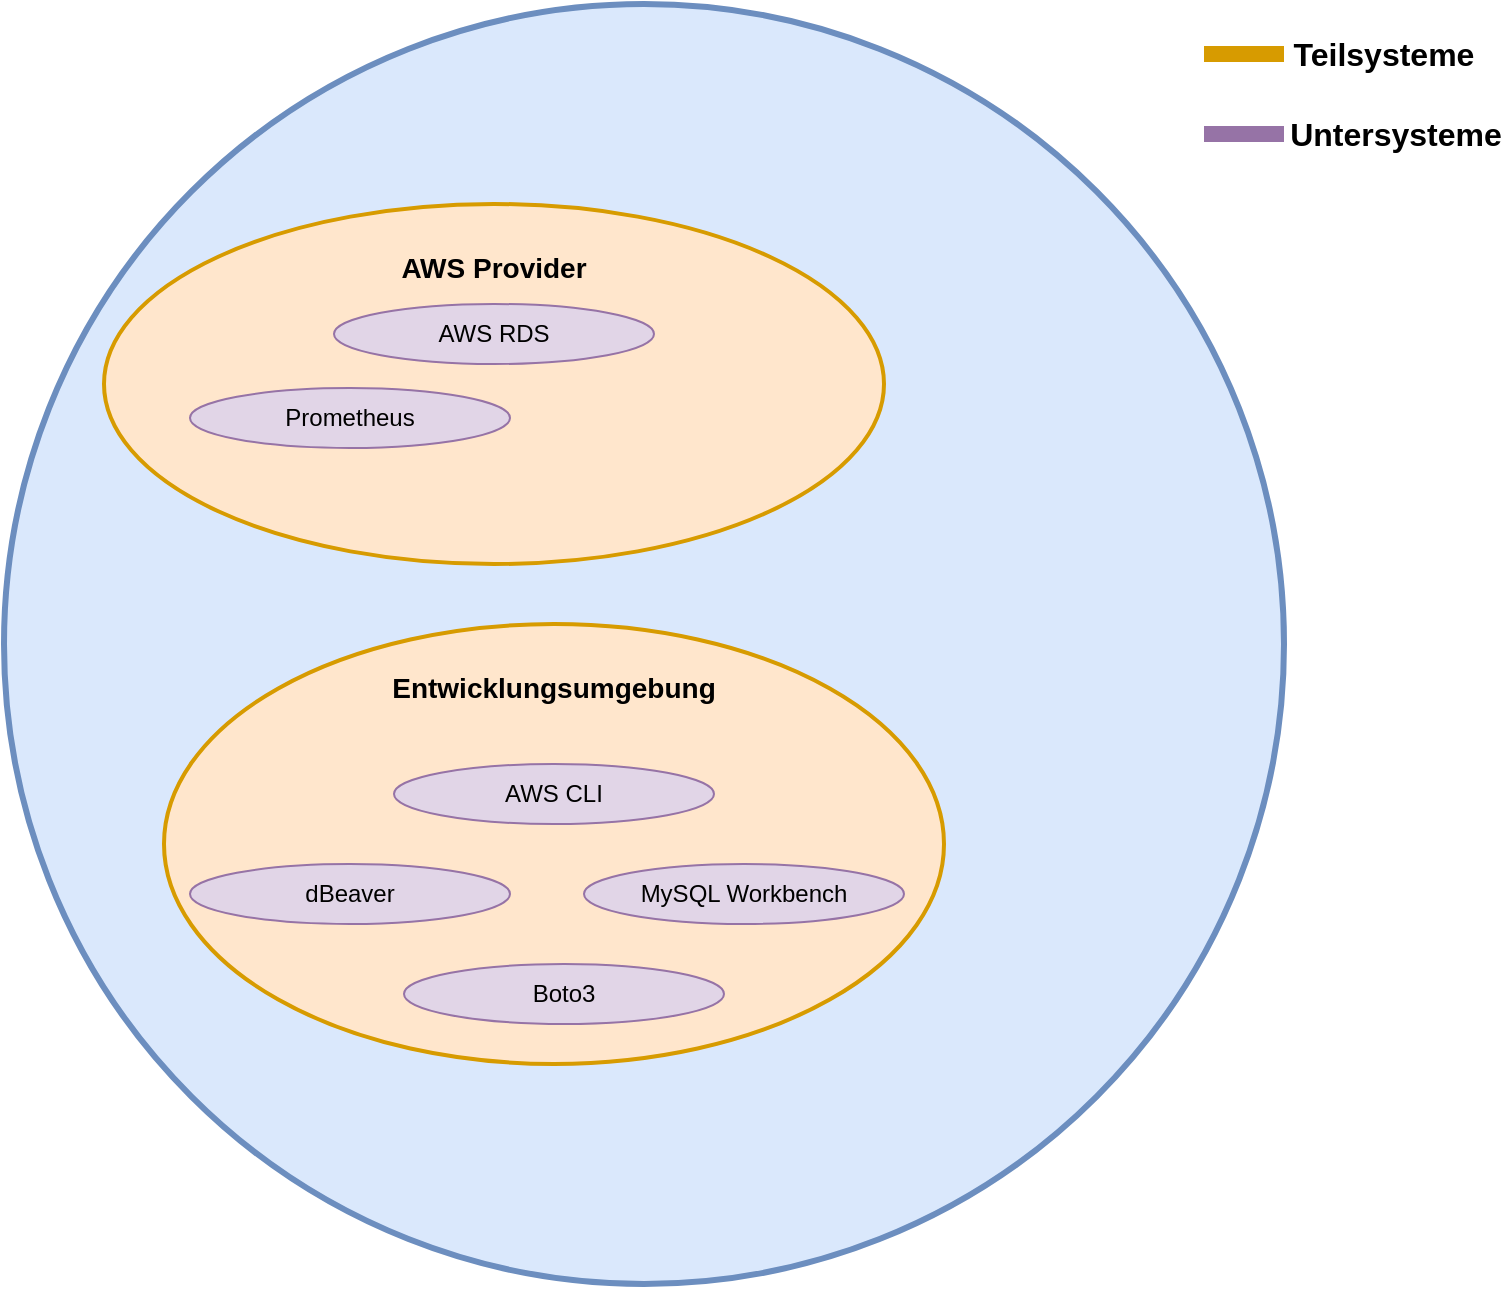 <mxfile version="24.2.5" type="device">
  <diagram name="Page-1" id="vPZCGS__GsYGU4N4KLcc">
    <mxGraphModel dx="1002" dy="635" grid="1" gridSize="10" guides="1" tooltips="1" connect="1" arrows="1" fold="1" page="1" pageScale="1" pageWidth="1100" pageHeight="850" math="0" shadow="0">
      <root>
        <mxCell id="0" />
        <mxCell id="1" parent="0" />
        <mxCell id="GyGkMf1rT4BKq5x3Mtor-1" value="&lt;div&gt;&lt;br&gt;&lt;/div&gt;" style="ellipse;whiteSpace=wrap;html=1;aspect=fixed;verticalAlign=top;fillColor=#dae8fc;strokeColor=#6c8ebf;strokeWidth=3;" parent="1" vertex="1">
          <mxGeometry x="200" y="80" width="640" height="640" as="geometry" />
        </mxCell>
        <mxCell id="GyGkMf1rT4BKq5x3Mtor-2" value="&lt;font style=&quot;font-size: 14px;&quot;&gt;&lt;b&gt;&lt;br&gt;AWS Provider&lt;/b&gt;&lt;/font&gt;" style="ellipse;whiteSpace=wrap;html=1;verticalAlign=top;fillColor=#ffe6cc;strokeColor=#d79b00;strokeWidth=2;" parent="1" vertex="1">
          <mxGeometry x="250" y="180" width="390" height="180" as="geometry" />
        </mxCell>
        <mxCell id="GyGkMf1rT4BKq5x3Mtor-3" value="&lt;font style=&quot;font-size: 14px;&quot;&gt;&lt;b&gt;&lt;br&gt;Entwicklungsumgebung&lt;/b&gt;&lt;/font&gt;" style="ellipse;whiteSpace=wrap;html=1;verticalAlign=top;fillColor=#ffe6cc;strokeColor=#d79b00;strokeWidth=2;" parent="1" vertex="1">
          <mxGeometry x="280" y="390" width="390" height="220" as="geometry" />
        </mxCell>
        <mxCell id="GyGkMf1rT4BKq5x3Mtor-5" value="AWS RDS" style="ellipse;whiteSpace=wrap;html=1;fillColor=#e1d5e7;strokeColor=#9673a6;" parent="1" vertex="1">
          <mxGeometry x="365" y="230" width="160" height="30" as="geometry" />
        </mxCell>
        <mxCell id="GyGkMf1rT4BKq5x3Mtor-6" value="dBeaver" style="ellipse;whiteSpace=wrap;html=1;fillColor=#e1d5e7;strokeColor=#9673a6;" parent="1" vertex="1">
          <mxGeometry x="293" y="510" width="160" height="30" as="geometry" />
        </mxCell>
        <mxCell id="GyGkMf1rT4BKq5x3Mtor-7" value="Prometheus" style="ellipse;whiteSpace=wrap;html=1;fillColor=#e1d5e7;strokeColor=#9673a6;" parent="1" vertex="1">
          <mxGeometry x="293" y="272" width="160" height="30" as="geometry" />
        </mxCell>
        <mxCell id="GyGkMf1rT4BKq5x3Mtor-8" value="AWS CLI" style="ellipse;whiteSpace=wrap;html=1;fillColor=#e1d5e7;strokeColor=#9673a6;" parent="1" vertex="1">
          <mxGeometry x="395" y="460" width="160" height="30" as="geometry" />
        </mxCell>
        <mxCell id="GyGkMf1rT4BKq5x3Mtor-9" value="Boto3" style="ellipse;whiteSpace=wrap;html=1;fillColor=#e1d5e7;strokeColor=#9673a6;" parent="1" vertex="1">
          <mxGeometry x="400" y="560" width="160" height="30" as="geometry" />
        </mxCell>
        <mxCell id="GyGkMf1rT4BKq5x3Mtor-10" value="MySQL Workbench" style="ellipse;whiteSpace=wrap;html=1;fillColor=#e1d5e7;strokeColor=#9673a6;" parent="1" vertex="1">
          <mxGeometry x="490" y="510" width="160" height="30" as="geometry" />
        </mxCell>
        <mxCell id="GyGkMf1rT4BKq5x3Mtor-13" value="&lt;font style=&quot;font-size: 16px;&quot;&gt;&lt;b&gt;Untersysteme&lt;/b&gt;&lt;/font&gt;" style="text;html=1;strokeColor=none;fillColor=none;align=center;verticalAlign=middle;whiteSpace=wrap;rounded=0;" parent="1" vertex="1">
          <mxGeometry x="841" y="130" width="110" height="30" as="geometry" />
        </mxCell>
        <mxCell id="GyGkMf1rT4BKq5x3Mtor-14" value="&lt;font size=&quot;1&quot; style=&quot;&quot;&gt;&lt;b style=&quot;font-size: 16px;&quot;&gt;Teilsysteme&lt;/b&gt;&lt;/font&gt;" style="text;html=1;strokeColor=none;fillColor=none;align=center;verticalAlign=middle;whiteSpace=wrap;rounded=0;" parent="1" vertex="1">
          <mxGeometry x="840" y="90" width="100" height="30" as="geometry" />
        </mxCell>
        <mxCell id="GyGkMf1rT4BKq5x3Mtor-16" value="" style="endArrow=none;html=1;rounded=0;exitX=0;exitY=0.5;exitDx=0;exitDy=0;strokeColor=#D79B00;strokeWidth=8;" parent="1" source="GyGkMf1rT4BKq5x3Mtor-14" edge="1">
          <mxGeometry width="50" height="50" relative="1" as="geometry">
            <mxPoint x="750" y="130" as="sourcePoint" />
            <mxPoint x="800" y="105" as="targetPoint" />
          </mxGeometry>
        </mxCell>
        <mxCell id="GyGkMf1rT4BKq5x3Mtor-17" value="" style="endArrow=none;html=1;rounded=0;exitX=0;exitY=0.5;exitDx=0;exitDy=0;strokeColor=#9673A6;strokeWidth=8;" parent="1" edge="1">
          <mxGeometry width="50" height="50" relative="1" as="geometry">
            <mxPoint x="840" y="145" as="sourcePoint" />
            <mxPoint x="800" y="145" as="targetPoint" />
          </mxGeometry>
        </mxCell>
      </root>
    </mxGraphModel>
  </diagram>
</mxfile>
